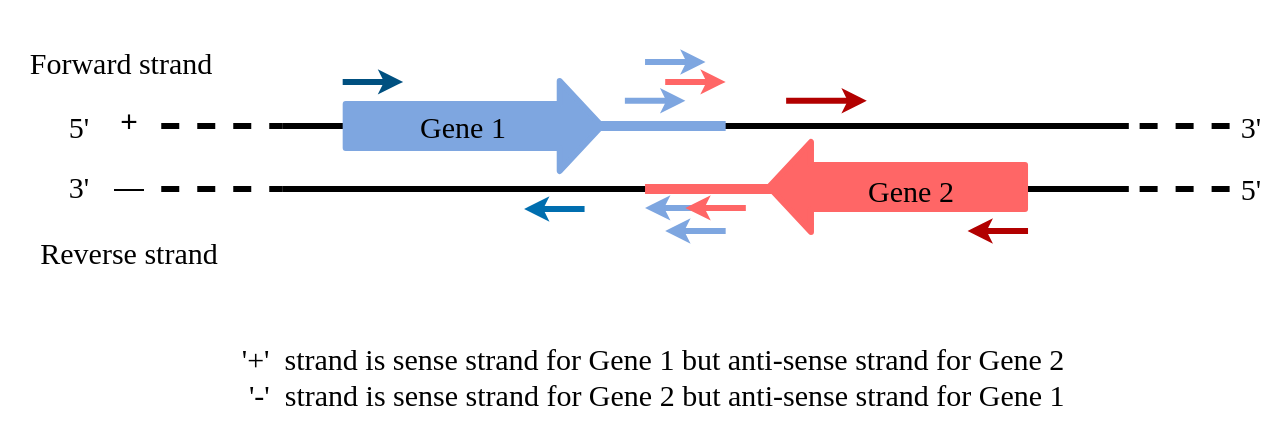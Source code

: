 <mxfile version="14.1.2" type="github">
  <diagram id="JY4AfY67INQ-PTUsXEfy" name="Page-1">
    <mxGraphModel dx="770" dy="710" grid="1" gridSize="10" guides="1" tooltips="1" connect="1" arrows="1" fold="1" page="1" pageScale="1" pageWidth="1169" pageHeight="827" background="#FFFFFF" math="0" shadow="0">
      <root>
        <mxCell id="0" />
        <mxCell id="1" parent="0" />
        <mxCell id="buJEp7hJCZRlqCdH4ke6-83" value="" style="group" parent="1" vertex="1" connectable="0">
          <mxGeometry x="160" y="240" width="640" height="210" as="geometry" />
        </mxCell>
        <mxCell id="buJEp7hJCZRlqCdH4ke6-63" value="" style="group;" parent="buJEp7hJCZRlqCdH4ke6-83" vertex="1" connectable="0">
          <mxGeometry width="614.803" height="210" as="geometry" />
        </mxCell>
        <mxCell id="buJEp7hJCZRlqCdH4ke6-18" value="" style="group" parent="buJEp7hJCZRlqCdH4ke6-63" vertex="1" connectable="0">
          <mxGeometry x="80.63" y="63" width="534.173" as="geometry" />
        </mxCell>
        <mxCell id="buJEp7hJCZRlqCdH4ke6-15" value="" style="endArrow=none;html=1;labelBackgroundColor=none;strokeWidth=3;fillColor=#7EA6E0;gradientColor=#7EA6E0;fontSize=15;" parent="buJEp7hJCZRlqCdH4ke6-18" edge="1">
          <mxGeometry width="50" height="50" relative="1" as="geometry">
            <mxPoint x="60.472" as="sourcePoint" />
            <mxPoint x="483.78" as="targetPoint" />
          </mxGeometry>
        </mxCell>
        <mxCell id="buJEp7hJCZRlqCdH4ke6-16" value="" style="endArrow=none;dashed=1;html=1;labelBackgroundColor=none;strokeColor=#000000;strokeWidth=3;fillColor=#7EA6E0;gradientColor=#7EA6E0;fontSize=15;" parent="buJEp7hJCZRlqCdH4ke6-18" edge="1">
          <mxGeometry width="50" height="50" relative="1" as="geometry">
            <mxPoint x="534.173" as="sourcePoint" />
            <mxPoint x="483.78" as="targetPoint" />
          </mxGeometry>
        </mxCell>
        <mxCell id="buJEp7hJCZRlqCdH4ke6-17" value="" style="endArrow=none;dashed=1;html=1;labelBackgroundColor=none;strokeColor=#000000;strokeWidth=3;fillColor=#7EA6E0;gradientColor=#7EA6E0;fontSize=15;" parent="buJEp7hJCZRlqCdH4ke6-18" edge="1">
          <mxGeometry width="50" height="50" relative="1" as="geometry">
            <mxPoint as="sourcePoint" />
            <mxPoint x="60.472" as="targetPoint" />
          </mxGeometry>
        </mxCell>
        <mxCell id="buJEp7hJCZRlqCdH4ke6-21" value="" style="shape=flexArrow;endArrow=classic;html=1;labelBackgroundColor=none;strokeWidth=3;fillColor=#7EA6E0;gradientColor=#7EA6E0;fontSize=15;width=20;strokeColor=#7EA6E0;fontFamily=Comic Sans MS;" parent="buJEp7hJCZRlqCdH4ke6-18" edge="1">
          <mxGeometry width="50" height="50" relative="1" as="geometry">
            <mxPoint x="90.709" as="sourcePoint" />
            <mxPoint x="221.732" as="targetPoint" />
          </mxGeometry>
        </mxCell>
        <mxCell id="buJEp7hJCZRlqCdH4ke6-22" value="&lt;font face=&quot;Comic Sans MS&quot;&gt;Gene 1&lt;/font&gt;" style="edgeLabel;html=1;align=center;verticalAlign=middle;resizable=0;points=[];fontSize=15;labelBackgroundColor=none;" parent="buJEp7hJCZRlqCdH4ke6-21" vertex="1" connectable="0">
          <mxGeometry x="-0.092" relative="1" as="geometry">
            <mxPoint as="offset" />
          </mxGeometry>
        </mxCell>
        <mxCell id="buJEp7hJCZRlqCdH4ke6-23" value="" style="endArrow=none;html=1;labelBackgroundColor=none;strokeColor=#7EA6E0;strokeWidth=5;fillColor=#7EA6E0;gradientColor=#7EA6E0;fontSize=15;" parent="buJEp7hJCZRlqCdH4ke6-18" edge="1">
          <mxGeometry width="50" height="50" relative="1" as="geometry">
            <mxPoint x="211.654" as="sourcePoint" />
            <mxPoint x="282.205" as="targetPoint" />
            <Array as="points">
              <mxPoint x="241.89" />
            </Array>
          </mxGeometry>
        </mxCell>
        <mxCell id="buJEp7hJCZRlqCdH4ke6-31" value="" style="group" parent="buJEp7hJCZRlqCdH4ke6-63" vertex="1" connectable="0">
          <mxGeometry x="80.63" y="94.5" width="534.173" as="geometry" />
        </mxCell>
        <mxCell id="buJEp7hJCZRlqCdH4ke6-24" value="" style="group" parent="buJEp7hJCZRlqCdH4ke6-31" vertex="1" connectable="0">
          <mxGeometry width="534.173" as="geometry" />
        </mxCell>
        <mxCell id="buJEp7hJCZRlqCdH4ke6-25" value="" style="endArrow=none;html=1;labelBackgroundColor=none;strokeWidth=3;fillColor=#7EA6E0;gradientColor=#7EA6E0;fontSize=15;" parent="buJEp7hJCZRlqCdH4ke6-24" edge="1">
          <mxGeometry width="50" height="50" relative="1" as="geometry">
            <mxPoint x="60.472" as="sourcePoint" />
            <mxPoint x="483.78" as="targetPoint" />
          </mxGeometry>
        </mxCell>
        <mxCell id="buJEp7hJCZRlqCdH4ke6-26" value="" style="endArrow=none;dashed=1;html=1;labelBackgroundColor=none;strokeColor=#000000;strokeWidth=3;fillColor=#7EA6E0;gradientColor=#7EA6E0;fontSize=15;" parent="buJEp7hJCZRlqCdH4ke6-24" edge="1">
          <mxGeometry width="50" height="50" relative="1" as="geometry">
            <mxPoint x="534.173" as="sourcePoint" />
            <mxPoint x="483.78" as="targetPoint" />
          </mxGeometry>
        </mxCell>
        <mxCell id="buJEp7hJCZRlqCdH4ke6-27" value="" style="endArrow=none;dashed=1;html=1;labelBackgroundColor=none;strokeColor=#000000;strokeWidth=3;fillColor=#7EA6E0;gradientColor=#7EA6E0;fontSize=15;" parent="buJEp7hJCZRlqCdH4ke6-24" edge="1">
          <mxGeometry width="50" height="50" relative="1" as="geometry">
            <mxPoint as="sourcePoint" />
            <mxPoint x="60.472" as="targetPoint" />
          </mxGeometry>
        </mxCell>
        <mxCell id="buJEp7hJCZRlqCdH4ke6-28" value="" style="shape=flexArrow;endArrow=classic;html=1;labelBackgroundColor=none;strokeWidth=3;fontSize=15;width=20;gradientColor=#FF6666;fillColor=#FF6666;strokeColor=#FF6666;" parent="buJEp7hJCZRlqCdH4ke6-24" edge="1">
          <mxGeometry width="50" height="50" relative="1" as="geometry">
            <mxPoint x="433.386" y="-1" as="sourcePoint" />
            <mxPoint x="302.362" y="-1" as="targetPoint" />
          </mxGeometry>
        </mxCell>
        <mxCell id="buJEp7hJCZRlqCdH4ke6-29" value="&lt;font face=&quot;Comic Sans MS&quot;&gt;Gene 2&lt;/font&gt;" style="edgeLabel;html=1;align=center;verticalAlign=middle;resizable=0;points=[];fontSize=15;labelBackgroundColor=none;" parent="buJEp7hJCZRlqCdH4ke6-28" vertex="1" connectable="0">
          <mxGeometry x="-0.092" relative="1" as="geometry">
            <mxPoint y="1" as="offset" />
          </mxGeometry>
        </mxCell>
        <mxCell id="buJEp7hJCZRlqCdH4ke6-30" value="" style="endArrow=none;html=1;labelBackgroundColor=none;strokeWidth=5;fillColor=#7EA6E0;gradientColor=#7EA6E0;fontSize=15;strokeColor=#FF6666;" parent="buJEp7hJCZRlqCdH4ke6-31" edge="1">
          <mxGeometry width="50" height="50" relative="1" as="geometry">
            <mxPoint x="241.89" as="sourcePoint" />
            <mxPoint x="312.441" as="targetPoint" />
          </mxGeometry>
        </mxCell>
        <mxCell id="buJEp7hJCZRlqCdH4ke6-34" value="Forward strand" style="text;html=1;align=center;verticalAlign=middle;resizable=0;points=[];autosize=1;fontSize=15;fontFamily=Comic Sans MS;" parent="buJEp7hJCZRlqCdH4ke6-63" vertex="1">
          <mxGeometry y="21" width="120" height="20" as="geometry" />
        </mxCell>
        <mxCell id="buJEp7hJCZRlqCdH4ke6-35" value="Reverse strand" style="text;html=1;align=center;verticalAlign=middle;resizable=0;points=[];autosize=1;fontSize=15;fontFamily=Comic Sans MS;" parent="buJEp7hJCZRlqCdH4ke6-63" vertex="1">
          <mxGeometry x="4.031" y="115.5" width="120" height="20" as="geometry" />
        </mxCell>
        <mxCell id="buJEp7hJCZRlqCdH4ke6-36" value="+" style="text;html=1;align=center;verticalAlign=middle;resizable=0;points=[];autosize=1;fontSize=15;" parent="buJEp7hJCZRlqCdH4ke6-63" vertex="1">
          <mxGeometry x="54.425" y="50.4" width="20" height="20" as="geometry" />
        </mxCell>
        <mxCell id="buJEp7hJCZRlqCdH4ke6-37" value="—" style="text;html=1;align=center;verticalAlign=middle;resizable=0;points=[];autosize=1;fontSize=15;" parent="buJEp7hJCZRlqCdH4ke6-63" vertex="1">
          <mxGeometry x="49.386" y="82.95" width="30" height="20" as="geometry" />
        </mxCell>
        <mxCell id="buJEp7hJCZRlqCdH4ke6-46" value="" style="endArrow=classic;html=1;labelBackgroundColor=none;strokeWidth=3;fillColor=#b1ddf0;fontSize=15;jumpSize=8;startSize=8;endSize=3;strokeColor=#7EA6E0;" parent="buJEp7hJCZRlqCdH4ke6-63" edge="1">
          <mxGeometry width="50" height="50" relative="1" as="geometry">
            <mxPoint x="312.441" y="50.4" as="sourcePoint" />
            <mxPoint x="342.677" y="50.4" as="targetPoint" />
            <Array as="points">
              <mxPoint x="332.598" y="50.4" />
            </Array>
          </mxGeometry>
        </mxCell>
        <mxCell id="buJEp7hJCZRlqCdH4ke6-49" value="" style="endArrow=classic;html=1;labelBackgroundColor=none;strokeWidth=3;fillColor=#e51400;fontSize=15;jumpSize=8;startSize=8;endSize=3;strokeColor=#B20000;" parent="buJEp7hJCZRlqCdH4ke6-63" edge="1">
          <mxGeometry width="50" height="50" relative="1" as="geometry">
            <mxPoint x="393.071" y="50.4" as="sourcePoint" />
            <mxPoint x="433.386" y="50.4" as="targetPoint" />
            <Array as="points" />
          </mxGeometry>
        </mxCell>
        <mxCell id="buJEp7hJCZRlqCdH4ke6-52" value="" style="endArrow=classic;html=1;labelBackgroundColor=none;strokeWidth=3;fillColor=#e51400;fontSize=15;jumpSize=8;startSize=8;endSize=3;strokeColor=#FF6666;" parent="buJEp7hJCZRlqCdH4ke6-63" edge="1">
          <mxGeometry width="50" height="50" relative="1" as="geometry">
            <mxPoint x="332.598" y="40.95" as="sourcePoint" />
            <mxPoint x="362.835" y="40.95" as="targetPoint" />
            <Array as="points">
              <mxPoint x="352.756" y="40.95" />
            </Array>
          </mxGeometry>
        </mxCell>
        <mxCell id="buJEp7hJCZRlqCdH4ke6-53" value="" style="endArrow=classic;html=1;labelBackgroundColor=none;strokeWidth=3;fillColor=#1ba1e2;fontSize=15;jumpSize=8;startSize=8;endSize=3;strokeColor=#7EA6E0;" parent="buJEp7hJCZRlqCdH4ke6-63" edge="1">
          <mxGeometry width="50" height="50" relative="1" as="geometry">
            <mxPoint x="322.52" y="30.975" as="sourcePoint" />
            <mxPoint x="352.756" y="30.975" as="targetPoint" />
            <Array as="points">
              <mxPoint x="342.677" y="30.975" />
            </Array>
          </mxGeometry>
        </mxCell>
        <mxCell id="buJEp7hJCZRlqCdH4ke6-54" value="" style="endArrow=classic;html=1;labelBackgroundColor=none;strokeWidth=3;fillColor=#1ba1e2;fontSize=15;jumpSize=8;startSize=8;endSize=3;strokeColor=#7EA6E0;" parent="buJEp7hJCZRlqCdH4ke6-63" edge="1">
          <mxGeometry width="50" height="50" relative="1" as="geometry">
            <mxPoint x="352.756" y="103.95" as="sourcePoint" />
            <mxPoint x="322.52" y="103.95" as="targetPoint" />
            <Array as="points">
              <mxPoint x="342.677" y="103.95" />
            </Array>
          </mxGeometry>
        </mxCell>
        <mxCell id="buJEp7hJCZRlqCdH4ke6-55" value="" style="endArrow=classic;html=1;labelBackgroundColor=none;strokeWidth=3;fillColor=#1ba1e2;fontSize=15;jumpSize=8;startSize=8;endSize=3;strokeColor=#7EA6E0;" parent="buJEp7hJCZRlqCdH4ke6-63" edge="1">
          <mxGeometry width="50" height="50" relative="1" as="geometry">
            <mxPoint x="362.835" y="115.5" as="sourcePoint" />
            <mxPoint x="332.598" y="115.5" as="targetPoint" />
            <Array as="points">
              <mxPoint x="352.756" y="115.5" />
            </Array>
          </mxGeometry>
        </mxCell>
        <mxCell id="buJEp7hJCZRlqCdH4ke6-56" value="" style="endArrow=classic;html=1;labelBackgroundColor=none;strokeWidth=3;fillColor=#fa6800;fontSize=15;jumpSize=8;startSize=8;endSize=3;strokeColor=#FF6666;" parent="buJEp7hJCZRlqCdH4ke6-63" edge="1">
          <mxGeometry width="50" height="50" relative="1" as="geometry">
            <mxPoint x="372.913" y="103.95" as="sourcePoint" />
            <mxPoint x="342.677" y="103.95" as="targetPoint" />
            <Array as="points">
              <mxPoint x="362.835" y="103.95" />
            </Array>
          </mxGeometry>
        </mxCell>
        <mxCell id="buJEp7hJCZRlqCdH4ke6-62" value="&#39;+&#39; &amp;nbsp;strand is sense strand for Gene 1 but anti-sense strand for Gene 2&lt;br&gt;&amp;nbsp;&#39;-&#39; &amp;nbsp;strand is sense strand for Gene 2 but anti-sense strand for Gene 1" style="text;html=1;align=center;verticalAlign=middle;resizable=0;points=[];autosize=1;fontSize=15;fontFamily=Comic Sans MS;" parent="buJEp7hJCZRlqCdH4ke6-63" vertex="1">
          <mxGeometry x="70.551" y="168" width="510" height="40" as="geometry" />
        </mxCell>
        <mxCell id="buJEp7hJCZRlqCdH4ke6-65" value="&lt;font face=&quot;Comic Sans MS&quot;&gt;3&#39;&lt;/font&gt;" style="text;html=1;align=center;verticalAlign=middle;resizable=0;points=[];autosize=1;fontSize=15;" parent="buJEp7hJCZRlqCdH4ke6-63" vertex="1">
          <mxGeometry x="24.189" y="82.95" width="30" height="20" as="geometry" />
        </mxCell>
        <mxCell id="buJEp7hJCZRlqCdH4ke6-64" value="&lt;font face=&quot;Comic Sans MS&quot;&gt;5&#39;&lt;/font&gt;" style="text;html=1;align=center;verticalAlign=middle;resizable=0;points=[];autosize=1;fontSize=15;" parent="buJEp7hJCZRlqCdH4ke6-63" vertex="1">
          <mxGeometry x="24.189" y="52.5" width="30" height="20" as="geometry" />
        </mxCell>
        <mxCell id="buJEp7hJCZRlqCdH4ke6-76" value="" style="endArrow=classic;html=1;labelBackgroundColor=none;strokeWidth=3;fillColor=#b1ddf0;fontSize=15;jumpSize=8;startSize=8;endSize=3;strokeColor=#005080;" parent="buJEp7hJCZRlqCdH4ke6-63" edge="1">
          <mxGeometry width="50" height="50" relative="1" as="geometry">
            <mxPoint x="171.339" y="40.95" as="sourcePoint" />
            <mxPoint x="201.575" y="40.95" as="targetPoint" />
            <Array as="points">
              <mxPoint x="191.496" y="40.95" />
            </Array>
          </mxGeometry>
        </mxCell>
        <mxCell id="buJEp7hJCZRlqCdH4ke6-77" value="" style="endArrow=classic;html=1;labelBackgroundColor=none;strokeWidth=3;fillColor=#1ba1e2;fontSize=15;jumpSize=8;startSize=8;endSize=3;strokeColor=#006EAF;" parent="buJEp7hJCZRlqCdH4ke6-63" edge="1">
          <mxGeometry width="50" height="50" relative="1" as="geometry">
            <mxPoint x="292.283" y="104.475" as="sourcePoint" />
            <mxPoint x="262.047" y="104.475" as="targetPoint" />
            <Array as="points">
              <mxPoint x="282.205" y="104.475" />
            </Array>
          </mxGeometry>
        </mxCell>
        <mxCell id="buJEp7hJCZRlqCdH4ke6-80" value="" style="endArrow=classic;html=1;labelBackgroundColor=none;strokeWidth=3;fillColor=#e51400;fontSize=15;jumpSize=8;startSize=8;endSize=3;strokeColor=#B20000;" parent="buJEp7hJCZRlqCdH4ke6-63" edge="1">
          <mxGeometry width="50" height="50" relative="1" as="geometry">
            <mxPoint x="514.016" y="115.5" as="sourcePoint" />
            <mxPoint x="483.78" y="115.5" as="targetPoint" />
            <Array as="points">
              <mxPoint x="493.858" y="115.5" />
            </Array>
          </mxGeometry>
        </mxCell>
        <mxCell id="buJEp7hJCZRlqCdH4ke6-66" value="&lt;font face=&quot;Comic Sans MS&quot;&gt;3&#39;&lt;/font&gt;" style="text;html=1;align=center;verticalAlign=middle;resizable=0;points=[];autosize=1;fontSize=15;" parent="buJEp7hJCZRlqCdH4ke6-83" vertex="1">
          <mxGeometry x="609.764" y="52.5" width="30" height="20" as="geometry" />
        </mxCell>
        <mxCell id="buJEp7hJCZRlqCdH4ke6-67" value="&lt;font face=&quot;Comic Sans MS&quot;&gt;5&#39;&lt;/font&gt;" style="text;html=1;align=center;verticalAlign=middle;resizable=0;points=[];autosize=1;fontSize=15;" parent="buJEp7hJCZRlqCdH4ke6-83" vertex="1">
          <mxGeometry x="609.764" y="84" width="30" height="20" as="geometry" />
        </mxCell>
      </root>
    </mxGraphModel>
  </diagram>
</mxfile>

